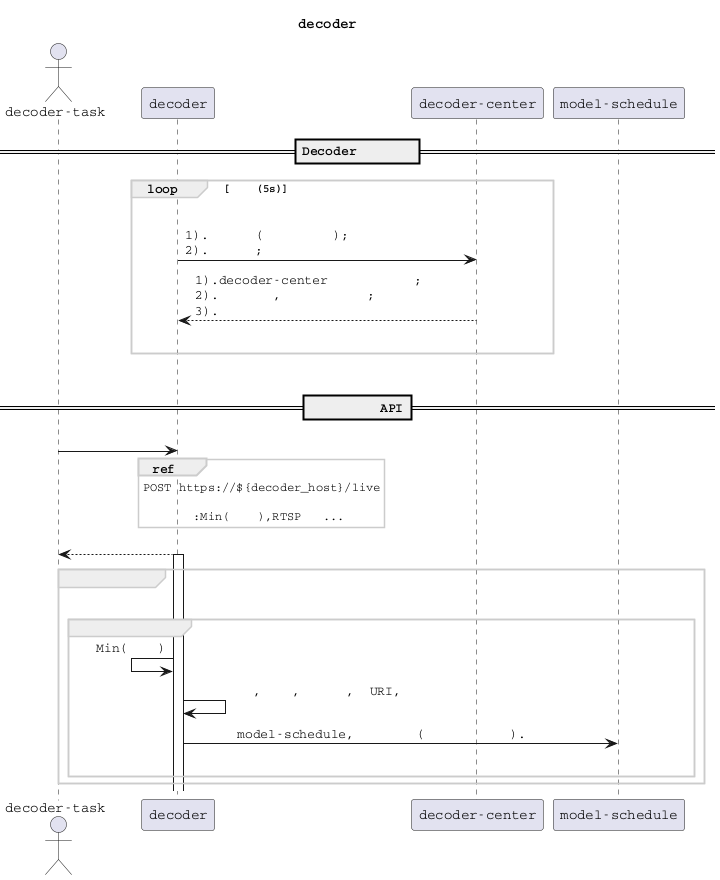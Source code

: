 @startuml
skinparam defaultFontName Courier
skinparam shadowing false
skinparam noteBackgroundColor #eee
skinparam noteBorderColor transparent
skinparam sequenceGroupBorderColor #ccc
skinparam sequenceReferenceBorderColor #ccc

title decoder解码任务时序图

actor       "decoder-task"      as DT
participant "decoder"           as VD
participant "decoder-center"    as DB
participant "model-schedule"    as MS

==Decoder模块服务初始化==

loop 心跳上报(5s)
  |||
VD -> DB:1).当前解码任务(解码时间和抽帧频率);\n2).流失效的设备;
return 1).decoder-center中的解码时间和抽帧频率;\n2).修改状态成功后,从内存中删除流失效设备;\n3).设备场景全量关系列表
 |||
end loop

|||
==请求 直播流解码 API==


DT -> VD:创建解码任务
ref over VD
POST https://${decoder_host}/live

入参:Min(抽帧频率),RTSP流地址...
end ref

return 解码任务创建成功

activate VD


group 直播流分析 校验
    |||

    group 开启协程 直播流分析

    VD <- VD: 判断Min(抽帧频率)

    VD -> VD: 将满足条件的图片,放内存中,设置过期时间,暴露URI,供下游服务消费
    VD -> MS: 通知消费服务model-schedule,消费新的解码图片(入参包含该设备所有场景).
    |||
    end

end

deactivate DB


deactivate DB

@enduml